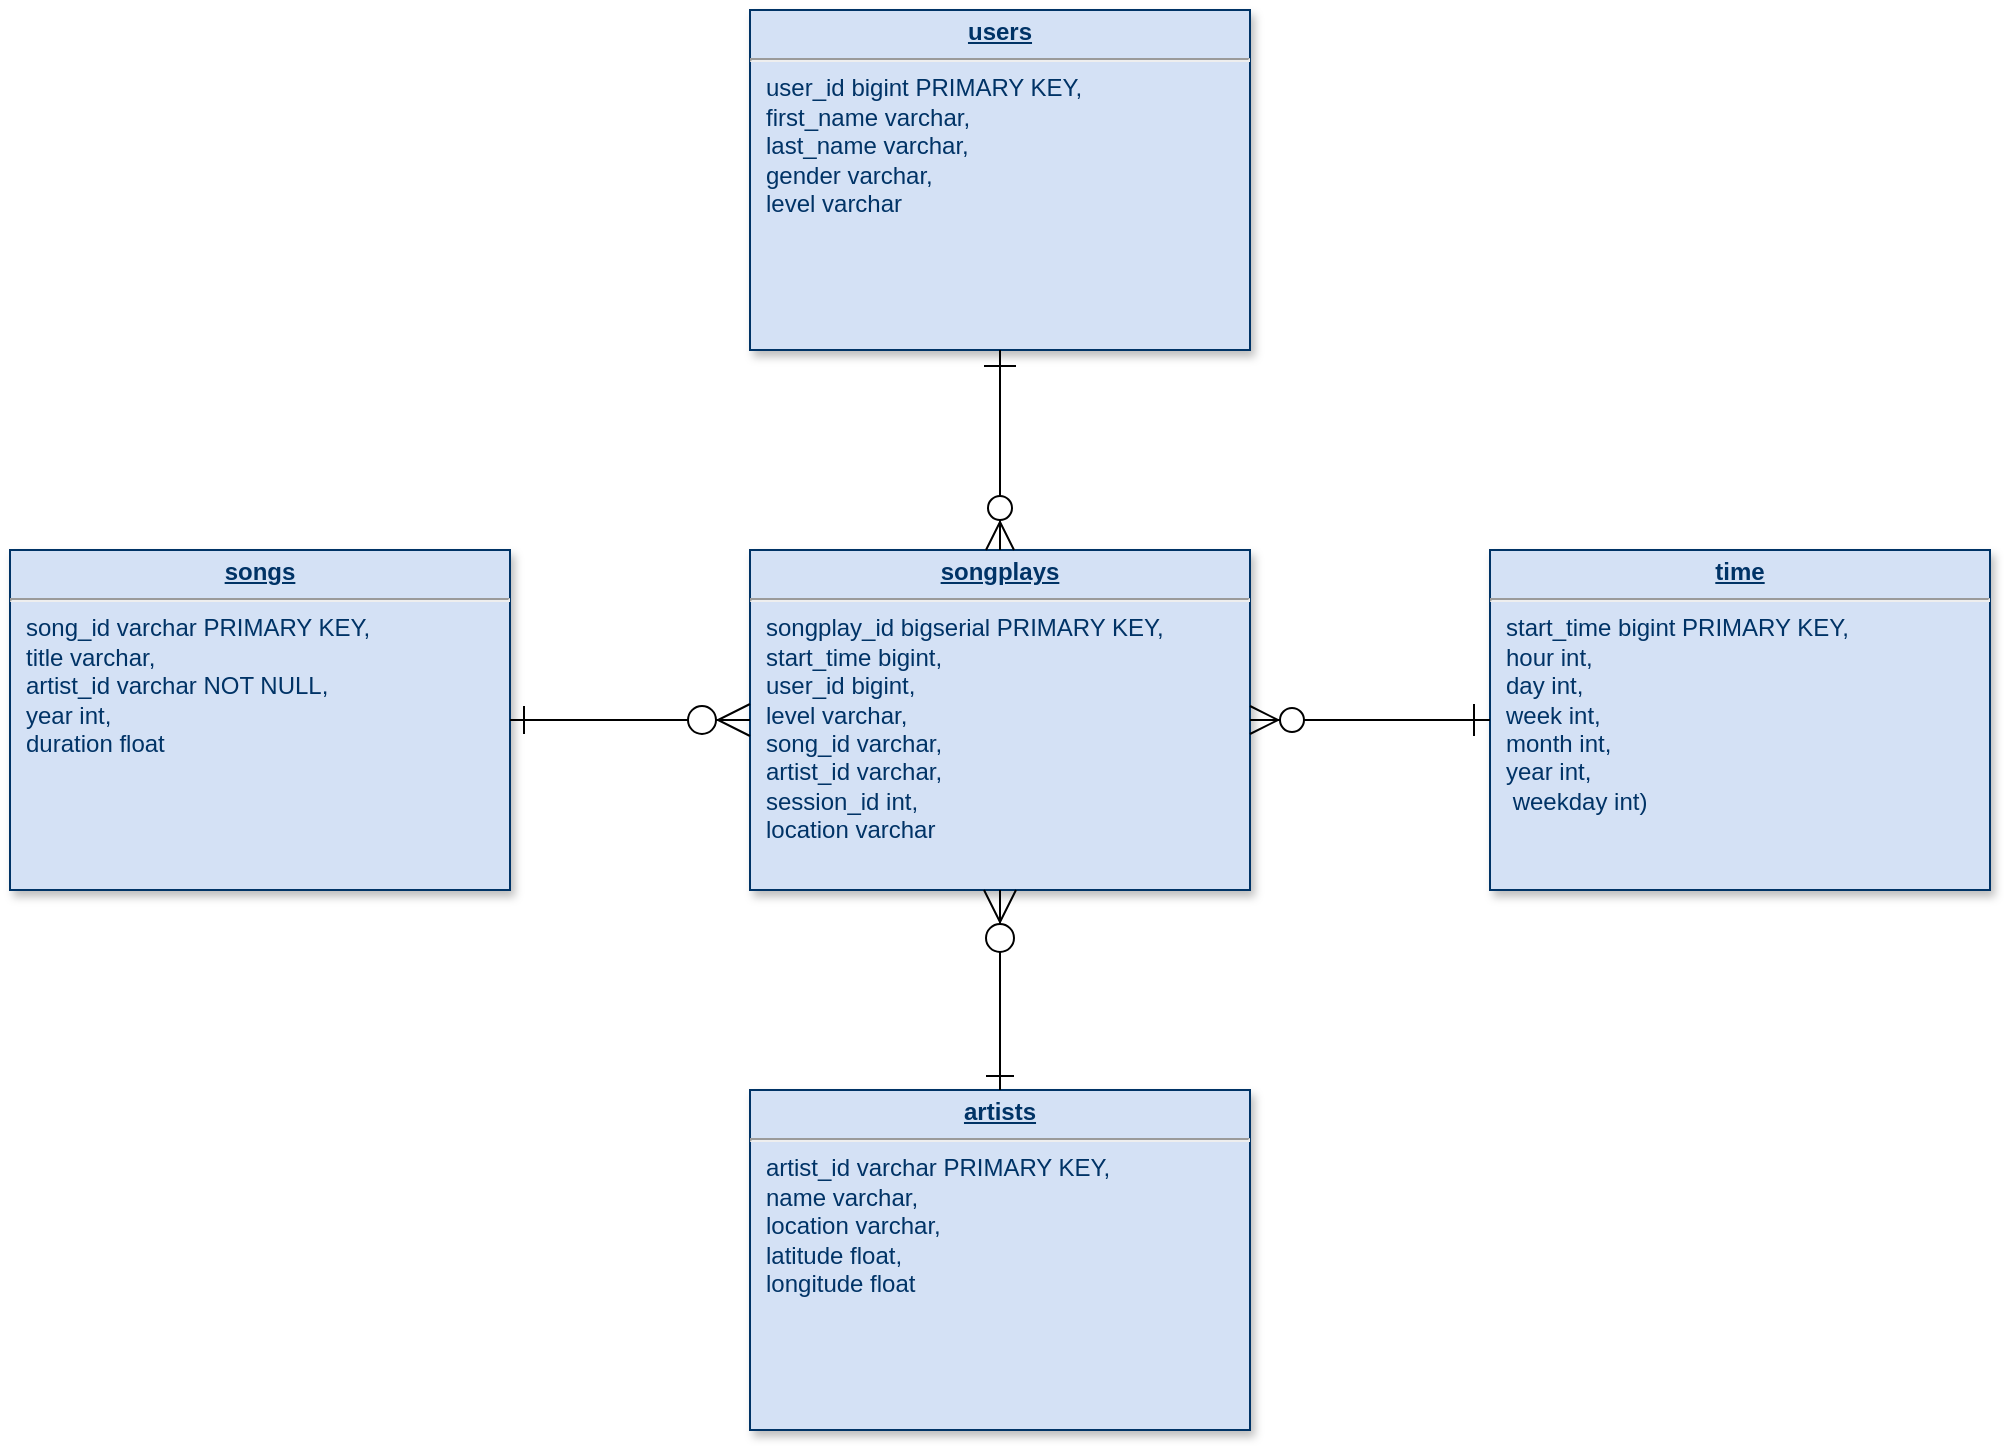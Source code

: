 <mxfile version="12.9.3" type="google" pages="2"><diagram name="Database model" id="efa7a0a1-bf9b-a30e-e6df-94a7791c09e9"><mxGraphModel dx="1416" dy="1857" grid="1" gridSize="10" guides="1" tooltips="1" connect="1" arrows="1" fold="1" page="1" pageScale="1" pageWidth="826" pageHeight="1169" background="#ffffff" math="0" shadow="0"><root><mxCell id="0"/><mxCell id="1" parent="0"/><mxCell id="22" value="&lt;p style=&quot;margin: 0px ; margin-top: 4px ; text-align: center ; text-decoration: underline&quot;&gt;&lt;strong&gt;artists&lt;/strong&gt;&lt;/p&gt;&lt;hr&gt;&lt;p style=&quot;margin: 0px ; margin-left: 8px&quot;&gt;artist_id varchar PRIMARY KEY,&lt;/p&gt;&lt;p style=&quot;margin: 0px ; margin-left: 8px&quot;&gt;name varchar,&lt;/p&gt;&lt;p style=&quot;margin: 0px ; margin-left: 8px&quot;&gt;location varchar,&lt;/p&gt;&lt;p style=&quot;margin: 0px ; margin-left: 8px&quot;&gt;latitude float,&lt;/p&gt;&lt;p style=&quot;margin: 0px ; margin-left: 8px&quot;&gt;longitude float&lt;/p&gt;" style="verticalAlign=top;align=left;overflow=fill;fontSize=12;fontFamily=Helvetica;html=1;strokeColor=#003366;shadow=1;fillColor=#D4E1F5;fontColor=#003366" parent="1" vertex="1"><mxGeometry x="560.0" y="640" width="250" height="170" as="geometry"/></mxCell><mxCell id="23" value="&lt;p style=&quot;margin: 0px ; margin-top: 4px ; text-align: center ; text-decoration: underline&quot;&gt;&lt;strong&gt;users&lt;/strong&gt;&lt;/p&gt;&lt;hr&gt;&lt;p style=&quot;margin: 0px ; margin-left: 8px&quot;&gt;user_id bigint PRIMARY KEY,&lt;/p&gt;&lt;p style=&quot;margin: 0px ; margin-left: 8px&quot;&gt;first_name varchar,&lt;/p&gt;&lt;p style=&quot;margin: 0px ; margin-left: 8px&quot;&gt;last_name varchar,&lt;/p&gt;&lt;p style=&quot;margin: 0px ; margin-left: 8px&quot;&gt;gender varchar,&lt;/p&gt;&lt;p style=&quot;margin: 0px ; margin-left: 8px&quot;&gt;level varchar&lt;/p&gt;" style="verticalAlign=top;align=left;overflow=fill;fontSize=12;fontFamily=Helvetica;html=1;strokeColor=#003366;shadow=1;fillColor=#D4E1F5;fontColor=#003366" parent="1" vertex="1"><mxGeometry x="560" y="100" width="250" height="170" as="geometry"/></mxCell><mxCell id="24" value="&lt;p style=&quot;margin: 4px 0px 0px ; text-align: center&quot;&gt;&lt;b&gt;&lt;u&gt;songs&lt;/u&gt;&lt;/b&gt;&lt;br&gt;&lt;/p&gt;&lt;hr&gt;&lt;p style=&quot;margin: 0px ; margin-left: 8px&quot;&gt;song_id varchar PRIMARY KEY,&lt;/p&gt;&lt;p style=&quot;margin: 0px ; margin-left: 8px&quot;&gt;title varchar,&lt;/p&gt;&lt;p style=&quot;margin: 0px ; margin-left: 8px&quot;&gt;artist_id varchar NOT NULL,&lt;/p&gt;&lt;p style=&quot;margin: 0px ; margin-left: 8px&quot;&gt;year int,&lt;/p&gt;&lt;p style=&quot;margin: 0px ; margin-left: 8px&quot;&gt;duration float&lt;/p&gt;" style="verticalAlign=top;align=left;overflow=fill;fontSize=12;fontFamily=Helvetica;html=1;strokeColor=#003366;shadow=1;fillColor=#D4E1F5;fontColor=#003366" parent="1" vertex="1"><mxGeometry x="190" y="370" width="250" height="170" as="geometry"/></mxCell><mxCell id="29" value="&lt;p style=&quot;margin: 4px 0px 0px ; text-align: center&quot;&gt;&lt;b&gt;&lt;u&gt;songplays&lt;/u&gt;&lt;/b&gt;&lt;br&gt;&lt;/p&gt;&lt;hr&gt;&lt;p style=&quot;margin: 0px ; margin-left: 8px&quot;&gt;songplay_id bigserial PRIMARY KEY,&lt;/p&gt;&lt;p style=&quot;margin: 0px ; margin-left: 8px&quot;&gt;start_time bigint,&lt;/p&gt;&lt;p style=&quot;margin: 0px ; margin-left: 8px&quot;&gt;user_id bigint,&lt;/p&gt;&lt;p style=&quot;margin: 0px ; margin-left: 8px&quot;&gt;level varchar,&lt;/p&gt;&lt;p style=&quot;margin: 0px ; margin-left: 8px&quot;&gt;song_id varchar,&lt;/p&gt;&lt;p style=&quot;margin: 0px ; margin-left: 8px&quot;&gt;artist_id varchar,&lt;/p&gt;&lt;p style=&quot;margin: 0px ; margin-left: 8px&quot;&gt;session_id int,&lt;/p&gt;&lt;p style=&quot;margin: 0px ; margin-left: 8px&quot;&gt;location varchar&lt;/p&gt;" style="verticalAlign=top;align=left;overflow=fill;fontSize=12;fontFamily=Helvetica;html=1;strokeColor=#003366;shadow=1;fillColor=#D4E1F5;fontColor=#003366" parent="1" vertex="1"><mxGeometry x="560" y="370" width="250" height="170" as="geometry"/></mxCell><mxCell id="34" value="&lt;p style=&quot;margin: 4px 0px 0px ; text-decoration: underline ; text-align: center&quot;&gt;&lt;strong&gt;time&lt;/strong&gt;&lt;/p&gt;&lt;hr&gt;&lt;p style=&quot;margin: 0px ; margin-left: 8px&quot;&gt;start_time bigint PRIMARY KEY,&lt;/p&gt;&lt;p style=&quot;margin: 0px ; margin-left: 8px&quot;&gt;hour int,&lt;/p&gt;&lt;p style=&quot;margin: 0px ; margin-left: 8px&quot;&gt;day int,&lt;/p&gt;&lt;p style=&quot;margin: 0px ; margin-left: 8px&quot;&gt;week int,&lt;/p&gt;&lt;p style=&quot;margin: 0px ; margin-left: 8px&quot;&gt;month int,&lt;/p&gt;&lt;p style=&quot;margin: 0px ; margin-left: 8px&quot;&gt;year int,&lt;/p&gt;&lt;p style=&quot;margin: 0px ; margin-left: 8px&quot;&gt;&amp;nbsp;weekday int)&lt;/p&gt;" style="verticalAlign=top;align=left;overflow=fill;fontSize=12;fontFamily=Helvetica;html=1;strokeColor=#003366;shadow=1;fillColor=#D4E1F5;fontColor=#003366" parent="1" vertex="1"><mxGeometry x="930" y="370" width="250" height="170" as="geometry"/></mxCell><mxCell id="48" value="" style="endArrow=ERone;endSize=12;startArrow=ERzeroToMany;startSize=14;startFill=1;edgeStyle=orthogonalEdgeStyle;rounded=0;endFill=0;" parent="1" source="29" target="22" edge="1"><mxGeometry x="769.36" y="450" as="geometry"><mxPoint x="769.36" y="450" as="sourcePoint"/><mxPoint x="929.36" y="450" as="targetPoint"/></mxGeometry></mxCell><mxCell id="51" value="" style="endArrow=ERzeroToMany;endSize=12;startArrow=ERone;startSize=14;startFill=0;edgeStyle=orthogonalEdgeStyle;endFill=1;" parent="1" source="23" target="29" edge="1"><mxGeometry x="389.36" y="350" as="geometry"><mxPoint x="389.36" y="350" as="sourcePoint"/><mxPoint x="549.36" y="350" as="targetPoint"/></mxGeometry></mxCell><mxCell id="72" value="" style="endArrow=ERzeroToMany;endSize=12;startArrow=ERone;startSize=14;startFill=0;edgeStyle=orthogonalEdgeStyle;rounded=0;endFill=1;" parent="1" source="34" target="29" edge="1"><mxGeometry x="419.36" y="820" as="geometry"><mxPoint x="419.36" y="820" as="sourcePoint"/><mxPoint x="579.36" y="820" as="targetPoint"/></mxGeometry></mxCell><mxCell id="99" value="" style="endArrow=ERone;endSize=12;startArrow=ERzeroToMany;startSize=14;startFill=1;edgeStyle=orthogonalEdgeStyle;endFill=0;" parent="1" source="29" target="24" edge="1"><mxGeometry x="369.36" y="360" as="geometry"><mxPoint x="369.36" y="360" as="sourcePoint"/><mxPoint x="529.36" y="360" as="targetPoint"/><Array as="points"/></mxGeometry></mxCell></root></mxGraphModel></diagram><diagram id="ceOKt4dP3ygW1NhZokf5" name="Overview"><mxGraphModel dx="1416" dy="1857" grid="1" gridSize="10" guides="1" tooltips="1" connect="1" arrows="1" fold="1" page="1" pageScale="1" pageWidth="827" pageHeight="1169" math="0" shadow="0"><root><mxCell id="UWlBS6Dc1jW1WfN7ycRt-0"/><mxCell id="UWlBS6Dc1jW1WfN7ycRt-1" parent="UWlBS6Dc1jW1WfN7ycRt-0"/><mxCell id="UWlBS6Dc1jW1WfN7ycRt-6" style="edgeStyle=orthogonalEdgeStyle;rounded=0;orthogonalLoop=1;jettySize=auto;html=1;entryX=0;entryY=0.5;entryDx=0;entryDy=0;startArrow=none;startFill=0;endArrow=classic;endFill=1;" edge="1" parent="UWlBS6Dc1jW1WfN7ycRt-1" source="UWlBS6Dc1jW1WfN7ycRt-2" target="UWlBS6Dc1jW1WfN7ycRt-5"><mxGeometry relative="1" as="geometry"/></mxCell><mxCell id="UWlBS6Dc1jW1WfN7ycRt-2" value="Log data" style="outlineConnect=0;dashed=0;verticalLabelPosition=bottom;verticalAlign=top;align=center;html=1;shape=mxgraph.aws3.documents;fillColor=#759C3E;gradientColor=none;" vertex="1" parent="UWlBS6Dc1jW1WfN7ycRt-1"><mxGeometry x="40" y="40" width="90" height="100.5" as="geometry"/></mxCell><mxCell id="UWlBS6Dc1jW1WfN7ycRt-7" style="edgeStyle=orthogonalEdgeStyle;rounded=0;orthogonalLoop=1;jettySize=auto;html=1;entryX=0;entryY=0.5;entryDx=0;entryDy=0;startArrow=none;startFill=0;endArrow=classic;endFill=1;" edge="1" parent="UWlBS6Dc1jW1WfN7ycRt-1" source="UWlBS6Dc1jW1WfN7ycRt-4" target="UWlBS6Dc1jW1WfN7ycRt-5"><mxGeometry relative="1" as="geometry"/></mxCell><mxCell id="UWlBS6Dc1jW1WfN7ycRt-4" value="Song data" style="outlineConnect=0;dashed=0;verticalLabelPosition=bottom;verticalAlign=top;align=center;html=1;shape=mxgraph.aws3.documents;fillColor=#759C3E;gradientColor=none;" vertex="1" parent="UWlBS6Dc1jW1WfN7ycRt-1"><mxGeometry x="40" y="210" width="90" height="100.5" as="geometry"/></mxCell><mxCell id="UWlBS6Dc1jW1WfN7ycRt-9" style="edgeStyle=orthogonalEdgeStyle;rounded=0;orthogonalLoop=1;jettySize=auto;html=1;entryX=0;entryY=0.5;entryDx=0;entryDy=0;startArrow=none;startFill=0;endArrow=classic;endFill=1;" edge="1" parent="UWlBS6Dc1jW1WfN7ycRt-1" source="UWlBS6Dc1jW1WfN7ycRt-5" target="UWlBS6Dc1jW1WfN7ycRt-8"><mxGeometry relative="1" as="geometry"/></mxCell><mxCell id="UWlBS6Dc1jW1WfN7ycRt-5" value="ETL" style="label;whiteSpace=wrap;html=1;align=center;verticalAlign=bottom;spacingLeft=0;spacingBottom=4;imageAlign=center;imageVerticalAlign=top;image=img/clipart/Gear_128x128.png" vertex="1" parent="UWlBS6Dc1jW1WfN7ycRt-1"><mxGeometry x="310" y="130" width="120" height="80" as="geometry"/></mxCell><mxCell id="UWlBS6Dc1jW1WfN7ycRt-8" value="Postgre SQL" style="aspect=fixed;perimeter=ellipsePerimeter;html=1;align=center;shadow=0;dashed=0;spacingTop=3;image;image=img/lib/active_directory/database.svg;" vertex="1" parent="UWlBS6Dc1jW1WfN7ycRt-1"><mxGeometry x="510" y="120" width="135.14" height="100" as="geometry"/></mxCell></root></mxGraphModel></diagram></mxfile>